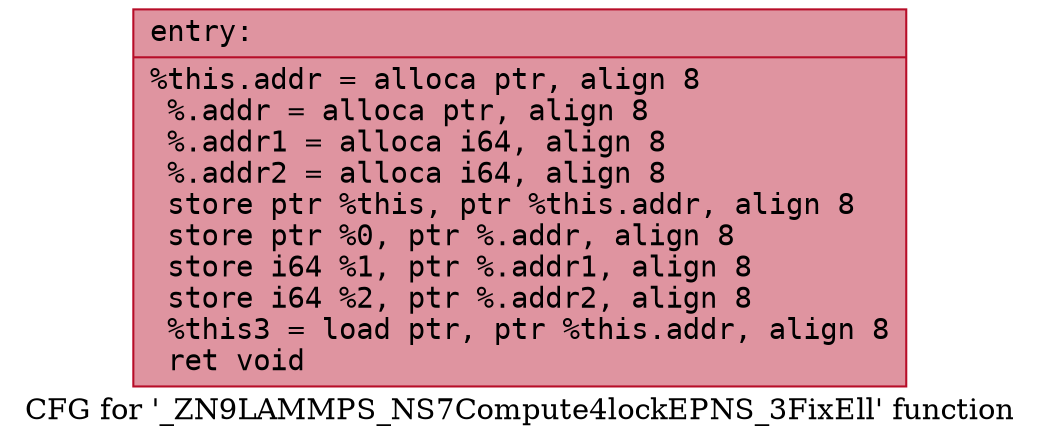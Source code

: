 digraph "CFG for '_ZN9LAMMPS_NS7Compute4lockEPNS_3FixEll' function" {
	label="CFG for '_ZN9LAMMPS_NS7Compute4lockEPNS_3FixEll' function";

	Node0x557875f0af10 [shape=record,color="#b70d28ff", style=filled, fillcolor="#b70d2870" fontname="Courier",label="{entry:\l|  %this.addr = alloca ptr, align 8\l  %.addr = alloca ptr, align 8\l  %.addr1 = alloca i64, align 8\l  %.addr2 = alloca i64, align 8\l  store ptr %this, ptr %this.addr, align 8\l  store ptr %0, ptr %.addr, align 8\l  store i64 %1, ptr %.addr1, align 8\l  store i64 %2, ptr %.addr2, align 8\l  %this3 = load ptr, ptr %this.addr, align 8\l  ret void\l}"];
}
